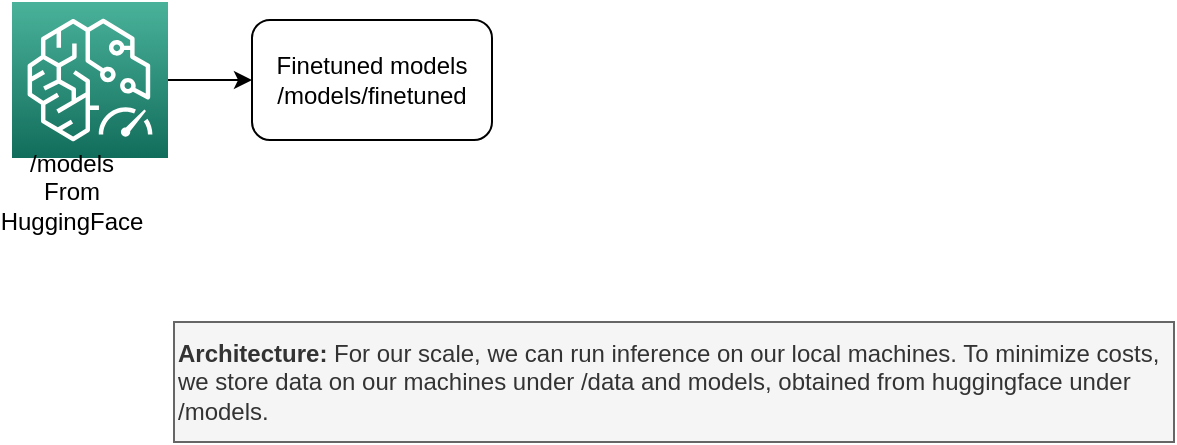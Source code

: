 <mxfile>
    <diagram id="A1ZgrSOrBBQZSEjRIwMT" name="Page-1">
        <mxGraphModel dx="633" dy="730" grid="1" gridSize="10" guides="1" tooltips="1" connect="1" arrows="1" fold="1" page="1" pageScale="1" pageWidth="850" pageHeight="1100" math="0" shadow="0">
            <root>
                <mxCell id="0"/>
                <mxCell id="1" parent="0"/>
                <mxCell id="19" value="&lt;b style=&quot;font-size: 12px;&quot;&gt;Architecture:&lt;/b&gt;&amp;nbsp;For our scale, we can run inference on our local machines. To minimize costs, we store data on our machines under /data and models, obtained from huggingface under /models.&amp;nbsp;&amp;nbsp;" style="rounded=0;whiteSpace=wrap;html=1;fontSize=12;align=left;fillColor=#f5f5f5;strokeColor=#666666;fontColor=#333333;" parent="1" vertex="1">
                    <mxGeometry x="121" y="560" width="500" height="60" as="geometry"/>
                </mxCell>
                <mxCell id="24" value="" style="edgeStyle=none;html=1;" edge="1" parent="1" source="21" target="23">
                    <mxGeometry relative="1" as="geometry"/>
                </mxCell>
                <mxCell id="21" value="" style="sketch=0;points=[[0,0,0],[0.25,0,0],[0.5,0,0],[0.75,0,0],[1,0,0],[0,1,0],[0.25,1,0],[0.5,1,0],[0.75,1,0],[1,1,0],[0,0.25,0],[0,0.5,0],[0,0.75,0],[1,0.25,0],[1,0.5,0],[1,0.75,0]];outlineConnect=0;fontColor=#232F3E;gradientColor=#4AB29A;gradientDirection=north;fillColor=#116D5B;strokeColor=#ffffff;dashed=0;verticalLabelPosition=bottom;verticalAlign=top;align=center;html=1;fontSize=12;fontStyle=0;aspect=fixed;shape=mxgraph.aws4.resourceIcon;resIcon=mxgraph.aws4.elastic_inference_2;" vertex="1" parent="1">
                    <mxGeometry x="40" y="400" width="78" height="78" as="geometry"/>
                </mxCell>
                <mxCell id="22" value="/models&lt;br&gt;From HuggingFace" style="text;html=1;strokeColor=none;fillColor=none;align=center;verticalAlign=middle;whiteSpace=wrap;rounded=0;" vertex="1" parent="1">
                    <mxGeometry x="40" y="480" width="60" height="30" as="geometry"/>
                </mxCell>
                <mxCell id="23" value="Finetuned models&lt;br&gt;/models/finetuned" style="rounded=1;whiteSpace=wrap;html=1;" vertex="1" parent="1">
                    <mxGeometry x="160" y="409" width="120" height="60" as="geometry"/>
                </mxCell>
            </root>
        </mxGraphModel>
    </diagram>
</mxfile>
